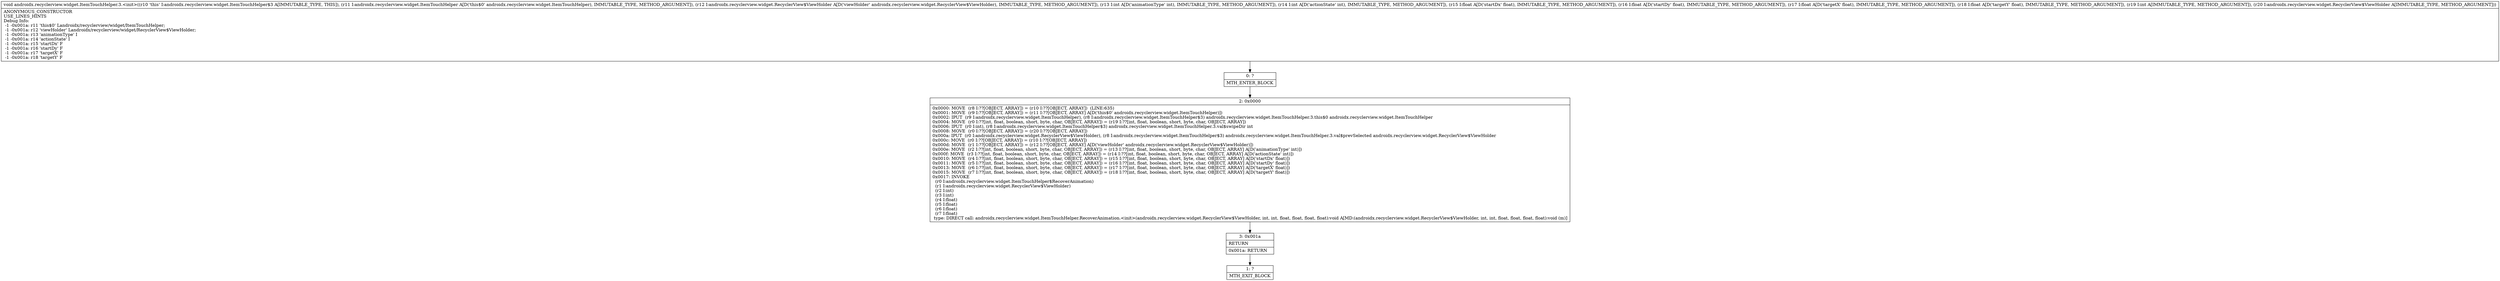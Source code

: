 digraph "CFG forandroidx.recyclerview.widget.ItemTouchHelper.3.\<init\>(Landroidx\/recyclerview\/widget\/ItemTouchHelper;Landroidx\/recyclerview\/widget\/RecyclerView$ViewHolder;IIFFFFILandroidx\/recyclerview\/widget\/RecyclerView$ViewHolder;)V" {
Node_0 [shape=record,label="{0\:\ ?|MTH_ENTER_BLOCK\l}"];
Node_2 [shape=record,label="{2\:\ 0x0000|0x0000: MOVE  (r8 I:??[OBJECT, ARRAY]) = (r10 I:??[OBJECT, ARRAY])  (LINE:635)\l0x0001: MOVE  (r9 I:??[OBJECT, ARRAY]) = (r11 I:??[OBJECT, ARRAY] A[D('this$0' androidx.recyclerview.widget.ItemTouchHelper)]) \l0x0002: IPUT  (r9 I:androidx.recyclerview.widget.ItemTouchHelper), (r8 I:androidx.recyclerview.widget.ItemTouchHelper$3) androidx.recyclerview.widget.ItemTouchHelper.3.this$0 androidx.recyclerview.widget.ItemTouchHelper \l0x0004: MOVE  (r0 I:??[int, float, boolean, short, byte, char, OBJECT, ARRAY]) = (r19 I:??[int, float, boolean, short, byte, char, OBJECT, ARRAY]) \l0x0006: IPUT  (r0 I:int), (r8 I:androidx.recyclerview.widget.ItemTouchHelper$3) androidx.recyclerview.widget.ItemTouchHelper.3.val$swipeDir int \l0x0008: MOVE  (r0 I:??[OBJECT, ARRAY]) = (r20 I:??[OBJECT, ARRAY]) \l0x000a: IPUT  (r0 I:androidx.recyclerview.widget.RecyclerView$ViewHolder), (r8 I:androidx.recyclerview.widget.ItemTouchHelper$3) androidx.recyclerview.widget.ItemTouchHelper.3.val$prevSelected androidx.recyclerview.widget.RecyclerView$ViewHolder \l0x000c: MOVE  (r0 I:??[OBJECT, ARRAY]) = (r10 I:??[OBJECT, ARRAY]) \l0x000d: MOVE  (r1 I:??[OBJECT, ARRAY]) = (r12 I:??[OBJECT, ARRAY] A[D('viewHolder' androidx.recyclerview.widget.RecyclerView$ViewHolder)]) \l0x000e: MOVE  (r2 I:??[int, float, boolean, short, byte, char, OBJECT, ARRAY]) = (r13 I:??[int, float, boolean, short, byte, char, OBJECT, ARRAY] A[D('animationType' int)]) \l0x000f: MOVE  (r3 I:??[int, float, boolean, short, byte, char, OBJECT, ARRAY]) = (r14 I:??[int, float, boolean, short, byte, char, OBJECT, ARRAY] A[D('actionState' int)]) \l0x0010: MOVE  (r4 I:??[int, float, boolean, short, byte, char, OBJECT, ARRAY]) = (r15 I:??[int, float, boolean, short, byte, char, OBJECT, ARRAY] A[D('startDx' float)]) \l0x0011: MOVE  (r5 I:??[int, float, boolean, short, byte, char, OBJECT, ARRAY]) = (r16 I:??[int, float, boolean, short, byte, char, OBJECT, ARRAY] A[D('startDy' float)]) \l0x0013: MOVE  (r6 I:??[int, float, boolean, short, byte, char, OBJECT, ARRAY]) = (r17 I:??[int, float, boolean, short, byte, char, OBJECT, ARRAY] A[D('targetX' float)]) \l0x0015: MOVE  (r7 I:??[int, float, boolean, short, byte, char, OBJECT, ARRAY]) = (r18 I:??[int, float, boolean, short, byte, char, OBJECT, ARRAY] A[D('targetY' float)]) \l0x0017: INVOKE  \l  (r0 I:androidx.recyclerview.widget.ItemTouchHelper$RecoverAnimation)\l  (r1 I:androidx.recyclerview.widget.RecyclerView$ViewHolder)\l  (r2 I:int)\l  (r3 I:int)\l  (r4 I:float)\l  (r5 I:float)\l  (r6 I:float)\l  (r7 I:float)\l type: DIRECT call: androidx.recyclerview.widget.ItemTouchHelper.RecoverAnimation.\<init\>(androidx.recyclerview.widget.RecyclerView$ViewHolder, int, int, float, float, float, float):void A[MD:(androidx.recyclerview.widget.RecyclerView$ViewHolder, int, int, float, float, float, float):void (m)]\l}"];
Node_3 [shape=record,label="{3\:\ 0x001a|RETURN\l|0x001a: RETURN   \l}"];
Node_1 [shape=record,label="{1\:\ ?|MTH_EXIT_BLOCK\l}"];
MethodNode[shape=record,label="{void androidx.recyclerview.widget.ItemTouchHelper.3.\<init\>((r10 'this' I:androidx.recyclerview.widget.ItemTouchHelper$3 A[IMMUTABLE_TYPE, THIS]), (r11 I:androidx.recyclerview.widget.ItemTouchHelper A[D('this$0' androidx.recyclerview.widget.ItemTouchHelper), IMMUTABLE_TYPE, METHOD_ARGUMENT]), (r12 I:androidx.recyclerview.widget.RecyclerView$ViewHolder A[D('viewHolder' androidx.recyclerview.widget.RecyclerView$ViewHolder), IMMUTABLE_TYPE, METHOD_ARGUMENT]), (r13 I:int A[D('animationType' int), IMMUTABLE_TYPE, METHOD_ARGUMENT]), (r14 I:int A[D('actionState' int), IMMUTABLE_TYPE, METHOD_ARGUMENT]), (r15 I:float A[D('startDx' float), IMMUTABLE_TYPE, METHOD_ARGUMENT]), (r16 I:float A[D('startDy' float), IMMUTABLE_TYPE, METHOD_ARGUMENT]), (r17 I:float A[D('targetX' float), IMMUTABLE_TYPE, METHOD_ARGUMENT]), (r18 I:float A[D('targetY' float), IMMUTABLE_TYPE, METHOD_ARGUMENT]), (r19 I:int A[IMMUTABLE_TYPE, METHOD_ARGUMENT]), (r20 I:androidx.recyclerview.widget.RecyclerView$ViewHolder A[IMMUTABLE_TYPE, METHOD_ARGUMENT]))  | ANONYMOUS_CONSTRUCTOR\lUSE_LINES_HINTS\lDebug Info:\l  \-1 \-0x001a: r11 'this$0' Landroidx\/recyclerview\/widget\/ItemTouchHelper;\l  \-1 \-0x001a: r12 'viewHolder' Landroidx\/recyclerview\/widget\/RecyclerView$ViewHolder;\l  \-1 \-0x001a: r13 'animationType' I\l  \-1 \-0x001a: r14 'actionState' I\l  \-1 \-0x001a: r15 'startDx' F\l  \-1 \-0x001a: r16 'startDy' F\l  \-1 \-0x001a: r17 'targetX' F\l  \-1 \-0x001a: r18 'targetY' F\l}"];
MethodNode -> Node_0;Node_0 -> Node_2;
Node_2 -> Node_3;
Node_3 -> Node_1;
}


